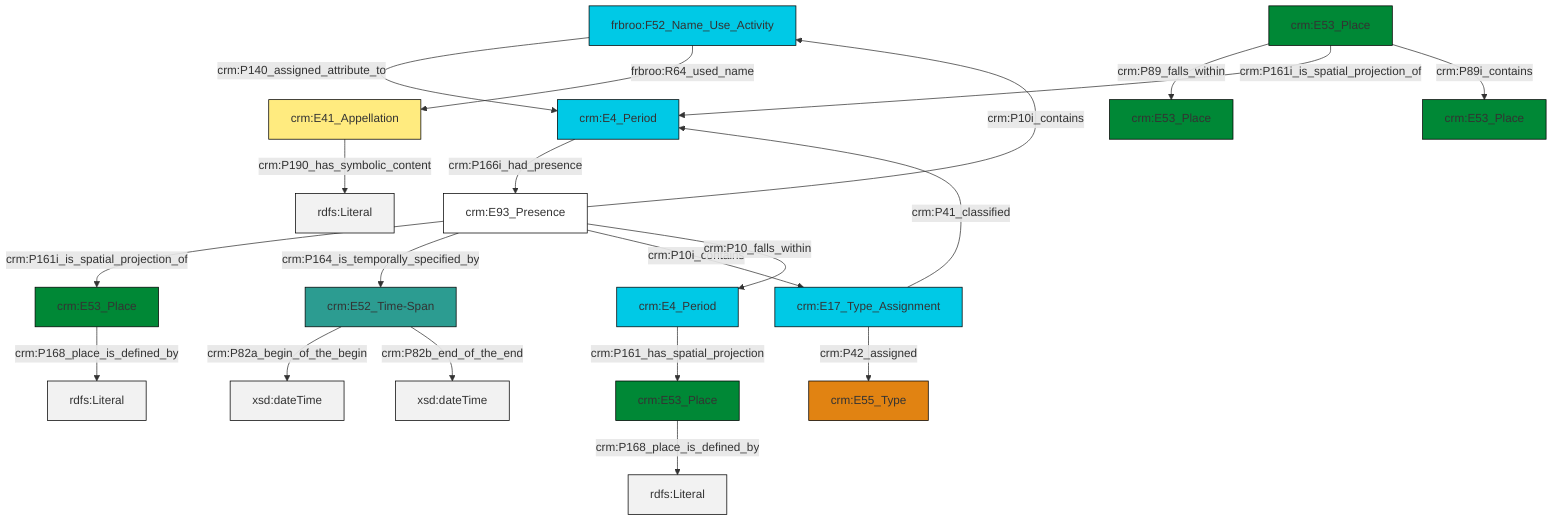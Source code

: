 graph TD
classDef Literal fill:#f2f2f2,stroke:#000000;
classDef CRM_Entity fill:#FFFFFF,stroke:#000000;
classDef Temporal_Entity fill:#00C9E6, stroke:#000000;
classDef Type fill:#E18312, stroke:#000000;
classDef Time-Span fill:#2C9C91, stroke:#000000;
classDef Appellation fill:#FFEB7F, stroke:#000000;
classDef Place fill:#008836, stroke:#000000;
classDef Persistent_Item fill:#B266B2, stroke:#000000;
classDef Conceptual_Object fill:#FFD700, stroke:#000000;
classDef Physical_Thing fill:#D2B48C, stroke:#000000;
classDef Actor fill:#f58aad, stroke:#000000;
classDef PC_Classes fill:#4ce600, stroke:#000000;
classDef Multi fill:#cccccc,stroke:#000000;

0["frbroo:F52_Name_Use_Activity"]:::Temporal_Entity -->|crm:P140_assigned_attribute_to| 1["crm:E4_Period"]:::Temporal_Entity
2["crm:E93_Presence"]:::CRM_Entity -->|crm:P161i_is_spatial_projection_of| 3["crm:E53_Place"]:::Place
4["crm:E53_Place"]:::Place -->|crm:P89_falls_within| 5["crm:E53_Place"]:::Place
6["crm:E52_Time-Span"]:::Time-Span -->|crm:P82a_begin_of_the_begin| 7[xsd:dateTime]:::Literal
10["crm:E4_Period"]:::Temporal_Entity -->|crm:P161_has_spatial_projection| 8["crm:E53_Place"]:::Place
13["crm:E17_Type_Assignment"]:::Temporal_Entity -->|crm:P41_classified| 1["crm:E4_Period"]:::Temporal_Entity
1["crm:E4_Period"]:::Temporal_Entity -->|crm:P166i_had_presence| 2["crm:E93_Presence"]:::CRM_Entity
6["crm:E52_Time-Span"]:::Time-Span -->|crm:P82b_end_of_the_end| 14[xsd:dateTime]:::Literal
11["crm:E41_Appellation"]:::Appellation -->|crm:P190_has_symbolic_content| 16[rdfs:Literal]:::Literal
2["crm:E93_Presence"]:::CRM_Entity -->|crm:P164_is_temporally_specified_by| 6["crm:E52_Time-Span"]:::Time-Span
4["crm:E53_Place"]:::Place -->|crm:P161i_is_spatial_projection_of| 1["crm:E4_Period"]:::Temporal_Entity
4["crm:E53_Place"]:::Place -->|crm:P89i_contains| 20["crm:E53_Place"]:::Place
2["crm:E93_Presence"]:::CRM_Entity -->|crm:P10i_contains| 0["frbroo:F52_Name_Use_Activity"]:::Temporal_Entity
2["crm:E93_Presence"]:::CRM_Entity -->|crm:P10i_contains| 13["crm:E17_Type_Assignment"]:::Temporal_Entity
2["crm:E93_Presence"]:::CRM_Entity -->|crm:P10_falls_within| 10["crm:E4_Period"]:::Temporal_Entity
0["frbroo:F52_Name_Use_Activity"]:::Temporal_Entity -->|frbroo:R64_used_name| 11["crm:E41_Appellation"]:::Appellation
13["crm:E17_Type_Assignment"]:::Temporal_Entity -->|crm:P42_assigned| 17["crm:E55_Type"]:::Type
8["crm:E53_Place"]:::Place -->|crm:P168_place_is_defined_by| 28[rdfs:Literal]:::Literal
3["crm:E53_Place"]:::Place -->|crm:P168_place_is_defined_by| 30[rdfs:Literal]:::Literal